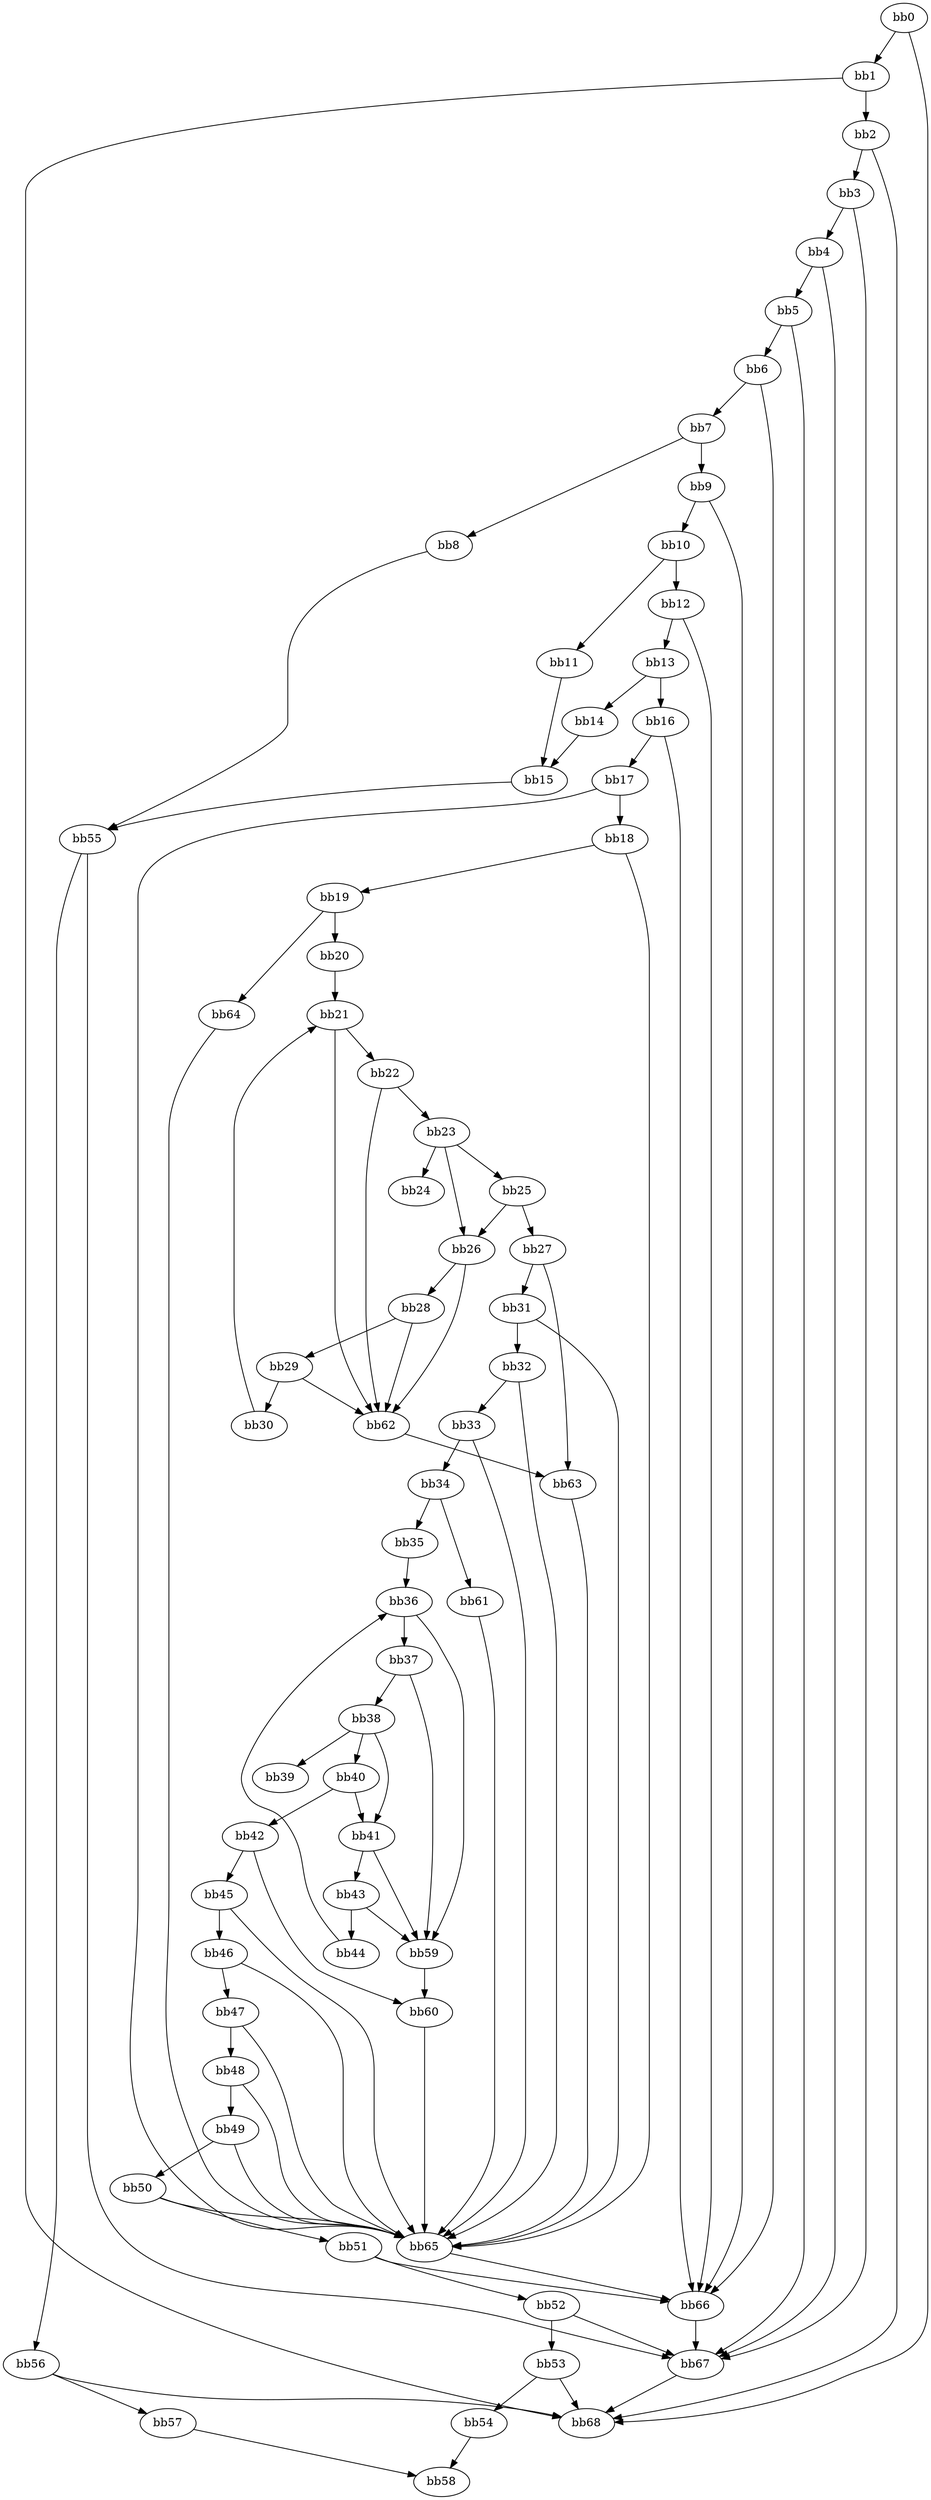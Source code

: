 digraph {
    0 [ label = "bb0\l" ]
    1 [ label = "bb1\l" ]
    2 [ label = "bb2\l" ]
    3 [ label = "bb3\l" ]
    4 [ label = "bb4\l" ]
    5 [ label = "bb5\l" ]
    6 [ label = "bb6\l" ]
    7 [ label = "bb7\l" ]
    8 [ label = "bb8\l" ]
    9 [ label = "bb9\l" ]
    10 [ label = "bb10\l" ]
    11 [ label = "bb11\l" ]
    12 [ label = "bb12\l" ]
    13 [ label = "bb13\l" ]
    14 [ label = "bb14\l" ]
    15 [ label = "bb15\l" ]
    16 [ label = "bb16\l" ]
    17 [ label = "bb17\l" ]
    18 [ label = "bb18\l" ]
    19 [ label = "bb19\l" ]
    20 [ label = "bb20\l" ]
    21 [ label = "bb21\l" ]
    22 [ label = "bb22\l" ]
    23 [ label = "bb23\l" ]
    24 [ label = "bb24\l" ]
    25 [ label = "bb25\l" ]
    26 [ label = "bb26\l" ]
    27 [ label = "bb27\l" ]
    28 [ label = "bb28\l" ]
    29 [ label = "bb29\l" ]
    30 [ label = "bb30\l" ]
    31 [ label = "bb31\l" ]
    32 [ label = "bb32\l" ]
    33 [ label = "bb33\l" ]
    34 [ label = "bb34\l" ]
    35 [ label = "bb35\l" ]
    36 [ label = "bb36\l" ]
    37 [ label = "bb37\l" ]
    38 [ label = "bb38\l" ]
    39 [ label = "bb39\l" ]
    40 [ label = "bb40\l" ]
    41 [ label = "bb41\l" ]
    42 [ label = "bb42\l" ]
    43 [ label = "bb43\l" ]
    44 [ label = "bb44\l" ]
    45 [ label = "bb45\l" ]
    46 [ label = "bb46\l" ]
    47 [ label = "bb47\l" ]
    48 [ label = "bb48\l" ]
    49 [ label = "bb49\l" ]
    50 [ label = "bb50\l" ]
    51 [ label = "bb51\l" ]
    52 [ label = "bb52\l" ]
    53 [ label = "bb53\l" ]
    54 [ label = "bb54\l" ]
    55 [ label = "bb55\l" ]
    56 [ label = "bb56\l" ]
    57 [ label = "bb57\l" ]
    58 [ label = "bb58\l" ]
    59 [ label = "bb59\l" ]
    60 [ label = "bb60\l" ]
    61 [ label = "bb61\l" ]
    62 [ label = "bb62\l" ]
    63 [ label = "bb63\l" ]
    64 [ label = "bb64\l" ]
    65 [ label = "bb65\l" ]
    66 [ label = "bb66\l" ]
    67 [ label = "bb67\l" ]
    68 [ label = "bb68\l" ]
    0 -> 1 [ ]
    0 -> 68 [ ]
    1 -> 2 [ ]
    1 -> 68 [ ]
    2 -> 3 [ ]
    2 -> 68 [ ]
    3 -> 4 [ ]
    3 -> 67 [ ]
    4 -> 5 [ ]
    4 -> 67 [ ]
    5 -> 6 [ ]
    5 -> 67 [ ]
    6 -> 7 [ ]
    6 -> 66 [ ]
    7 -> 8 [ ]
    7 -> 9 [ ]
    8 -> 55 [ ]
    9 -> 10 [ ]
    9 -> 66 [ ]
    10 -> 11 [ ]
    10 -> 12 [ ]
    11 -> 15 [ ]
    12 -> 13 [ ]
    12 -> 66 [ ]
    13 -> 14 [ ]
    13 -> 16 [ ]
    14 -> 15 [ ]
    15 -> 55 [ ]
    16 -> 17 [ ]
    16 -> 66 [ ]
    17 -> 18 [ ]
    17 -> 65 [ ]
    18 -> 19 [ ]
    18 -> 65 [ ]
    19 -> 20 [ ]
    19 -> 64 [ ]
    20 -> 21 [ ]
    21 -> 22 [ ]
    21 -> 62 [ ]
    22 -> 23 [ ]
    22 -> 62 [ ]
    23 -> 24 [ ]
    23 -> 25 [ ]
    23 -> 26 [ ]
    25 -> 26 [ ]
    25 -> 27 [ ]
    26 -> 28 [ ]
    26 -> 62 [ ]
    27 -> 31 [ ]
    27 -> 63 [ ]
    28 -> 29 [ ]
    28 -> 62 [ ]
    29 -> 30 [ ]
    29 -> 62 [ ]
    30 -> 21 [ ]
    31 -> 32 [ ]
    31 -> 65 [ ]
    32 -> 33 [ ]
    32 -> 65 [ ]
    33 -> 34 [ ]
    33 -> 65 [ ]
    34 -> 35 [ ]
    34 -> 61 [ ]
    35 -> 36 [ ]
    36 -> 37 [ ]
    36 -> 59 [ ]
    37 -> 38 [ ]
    37 -> 59 [ ]
    38 -> 39 [ ]
    38 -> 40 [ ]
    38 -> 41 [ ]
    40 -> 41 [ ]
    40 -> 42 [ ]
    41 -> 43 [ ]
    41 -> 59 [ ]
    42 -> 45 [ ]
    42 -> 60 [ ]
    43 -> 44 [ ]
    43 -> 59 [ ]
    44 -> 36 [ ]
    45 -> 46 [ ]
    45 -> 65 [ ]
    46 -> 47 [ ]
    46 -> 65 [ ]
    47 -> 48 [ ]
    47 -> 65 [ ]
    48 -> 49 [ ]
    48 -> 65 [ ]
    49 -> 50 [ ]
    49 -> 65 [ ]
    50 -> 51 [ ]
    50 -> 65 [ ]
    51 -> 52 [ ]
    51 -> 66 [ ]
    52 -> 53 [ ]
    52 -> 67 [ ]
    53 -> 54 [ ]
    53 -> 68 [ ]
    54 -> 58 [ ]
    55 -> 56 [ ]
    55 -> 67 [ ]
    56 -> 57 [ ]
    56 -> 68 [ ]
    57 -> 58 [ ]
    59 -> 60 [ ]
    60 -> 65 [ ]
    61 -> 65 [ ]
    62 -> 63 [ ]
    63 -> 65 [ ]
    64 -> 65 [ ]
    65 -> 66 [ ]
    66 -> 67 [ ]
    67 -> 68 [ ]
}

